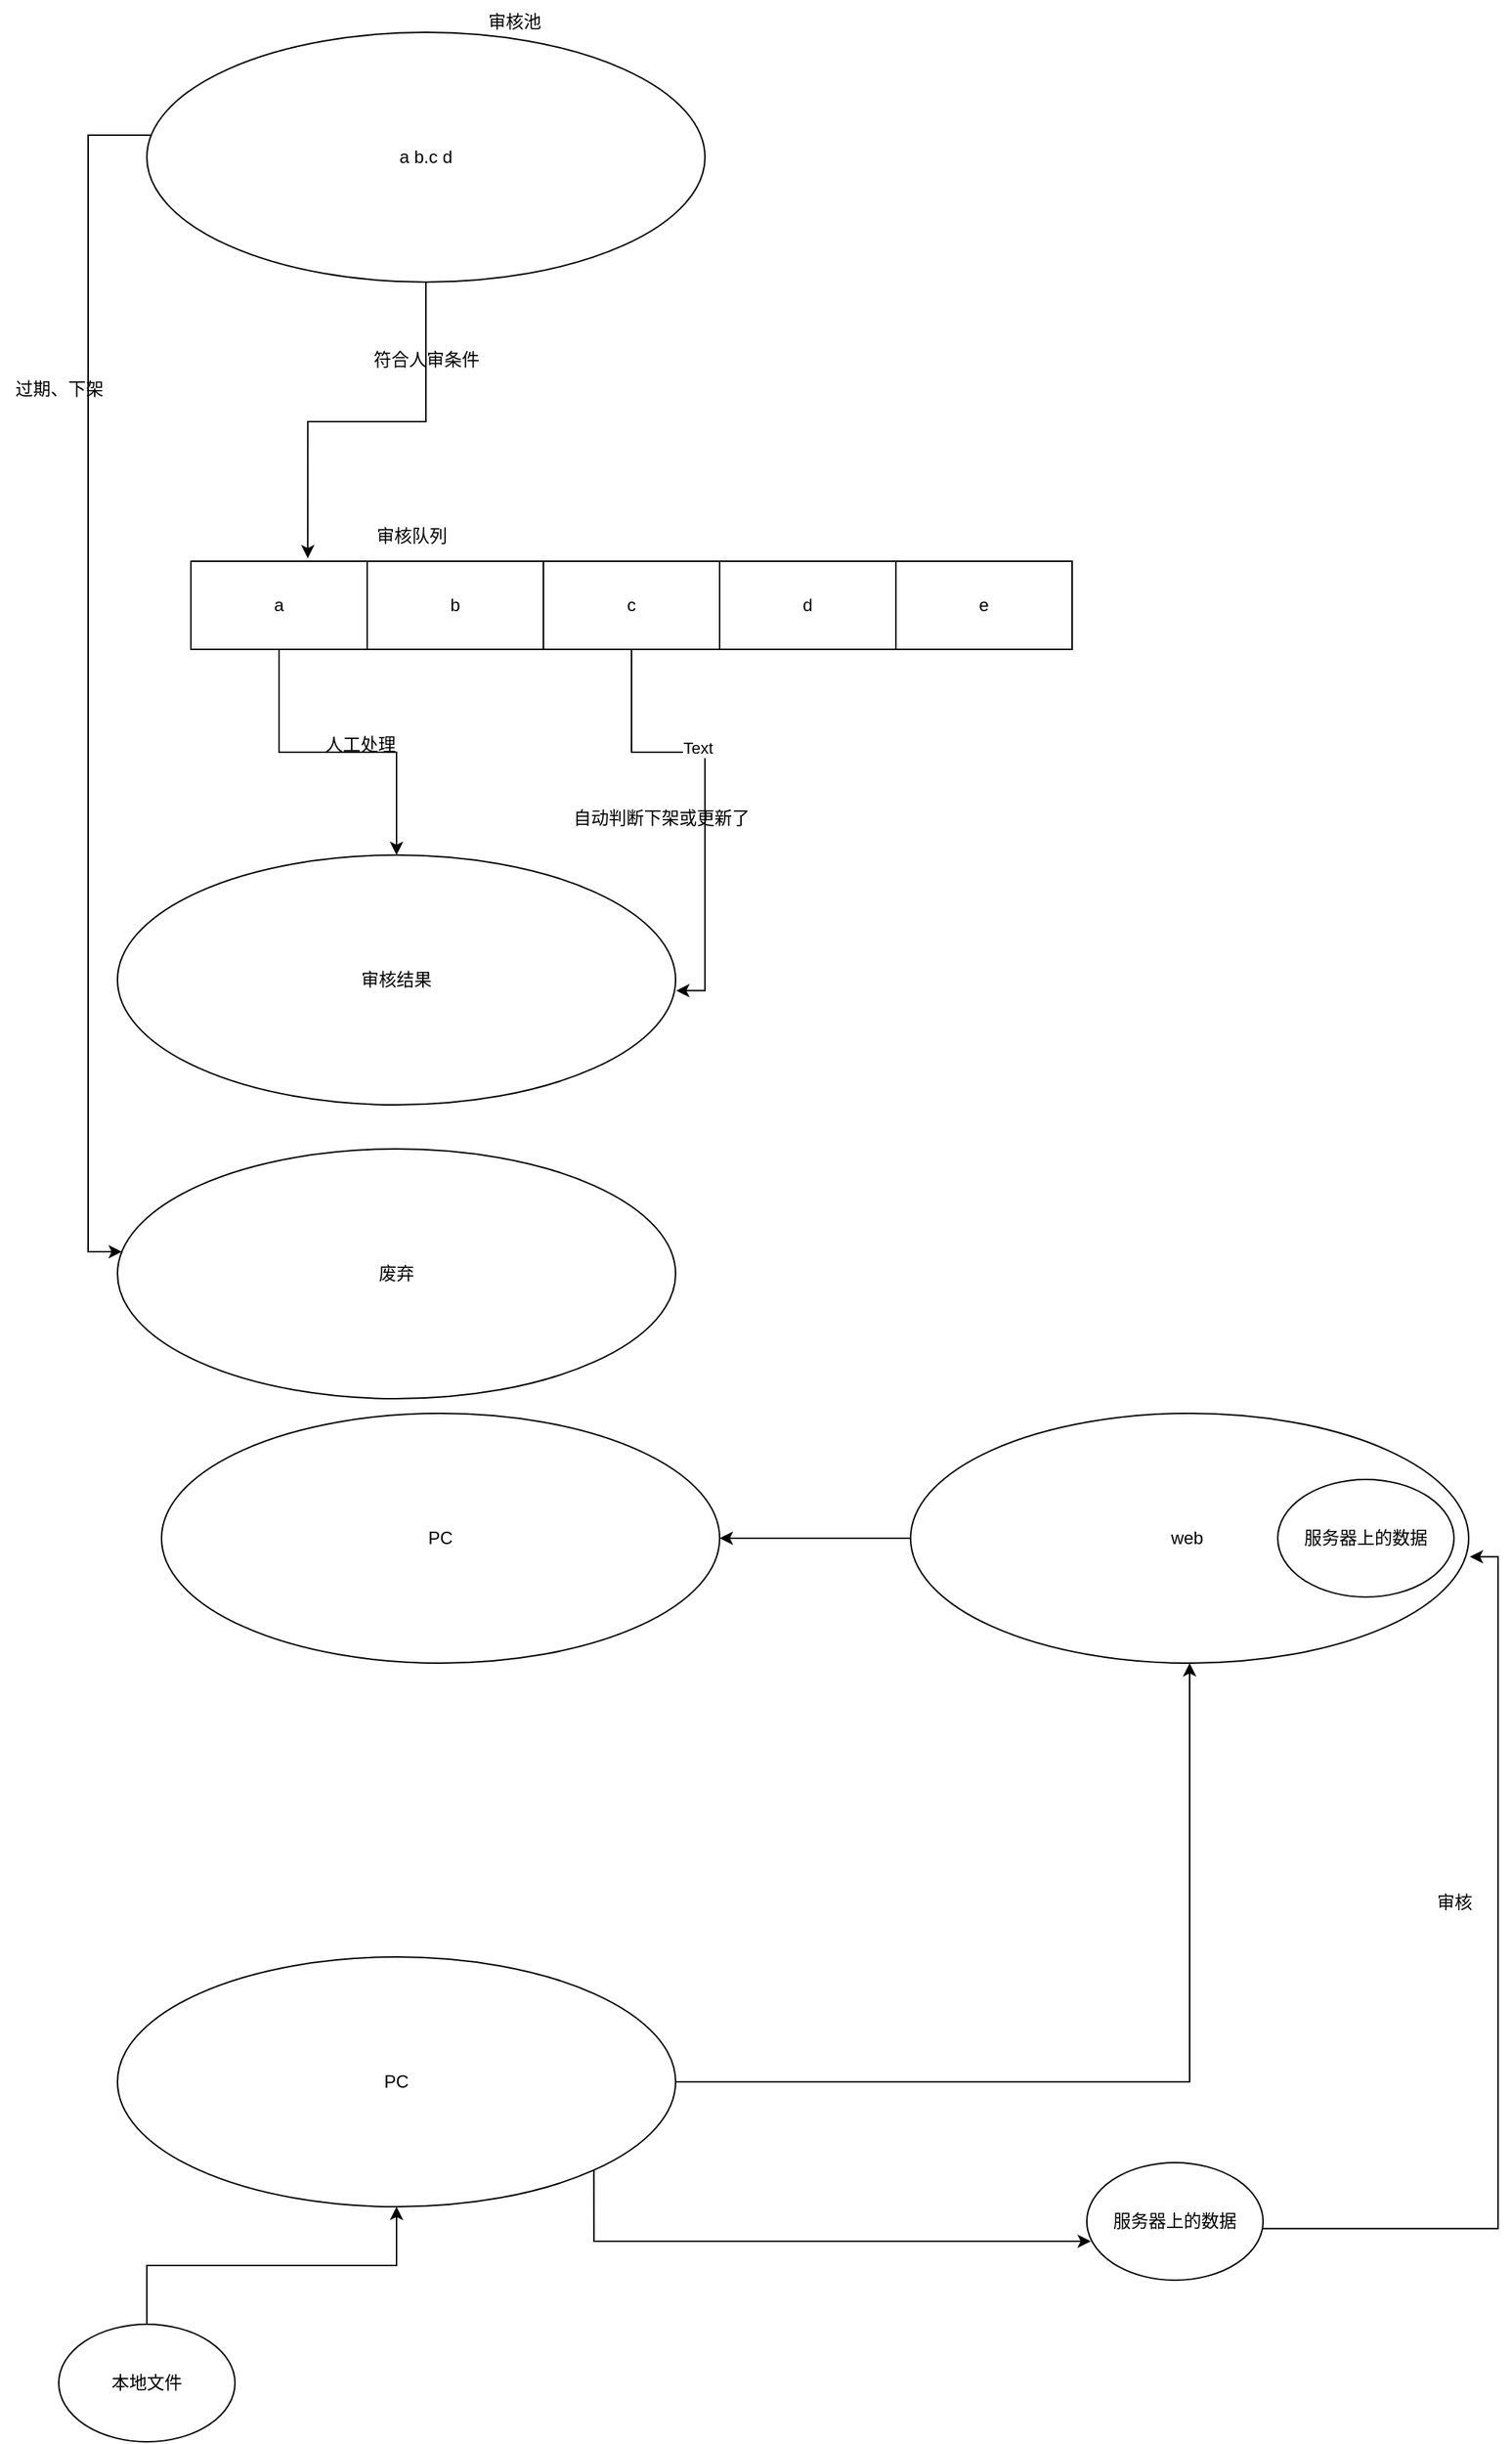 <mxfile version="24.0.6" type="github">
  <diagram name="Page-1" id="76cawYGLzmRTCJIRn4Xe">
    <mxGraphModel dx="1527" dy="888" grid="1" gridSize="10" guides="1" tooltips="1" connect="1" arrows="1" fold="1" page="1" pageScale="1" pageWidth="827" pageHeight="1169" math="0" shadow="0">
      <root>
        <mxCell id="0" />
        <mxCell id="1" parent="0" />
        <mxCell id="PZpXFT_uW1NQQeK_htyu-3" value="b" style="rounded=0;whiteSpace=wrap;html=1;" vertex="1" parent="1">
          <mxGeometry x="270" y="390" width="120" height="60" as="geometry" />
        </mxCell>
        <mxCell id="PZpXFT_uW1NQQeK_htyu-11" style="edgeStyle=orthogonalEdgeStyle;rounded=0;orthogonalLoop=1;jettySize=auto;html=1;" edge="1" parent="1" source="PZpXFT_uW1NQQeK_htyu-4" target="PZpXFT_uW1NQQeK_htyu-10">
          <mxGeometry relative="1" as="geometry" />
        </mxCell>
        <mxCell id="PZpXFT_uW1NQQeK_htyu-4" value="a" style="rounded=0;whiteSpace=wrap;html=1;" vertex="1" parent="1">
          <mxGeometry x="150" y="390" width="120" height="60" as="geometry" />
        </mxCell>
        <mxCell id="PZpXFT_uW1NQQeK_htyu-5" value="c" style="rounded=0;whiteSpace=wrap;html=1;" vertex="1" parent="1">
          <mxGeometry x="390" y="390" width="120" height="60" as="geometry" />
        </mxCell>
        <mxCell id="PZpXFT_uW1NQQeK_htyu-6" value="d" style="rounded=0;whiteSpace=wrap;html=1;" vertex="1" parent="1">
          <mxGeometry x="510" y="390" width="120" height="60" as="geometry" />
        </mxCell>
        <mxCell id="PZpXFT_uW1NQQeK_htyu-7" value="e" style="rounded=0;whiteSpace=wrap;html=1;" vertex="1" parent="1">
          <mxGeometry x="630" y="390" width="120" height="60" as="geometry" />
        </mxCell>
        <mxCell id="PZpXFT_uW1NQQeK_htyu-14" style="edgeStyle=orthogonalEdgeStyle;rounded=0;orthogonalLoop=1;jettySize=auto;html=1;" edge="1" parent="1" source="PZpXFT_uW1NQQeK_htyu-8" target="PZpXFT_uW1NQQeK_htyu-21">
          <mxGeometry relative="1" as="geometry">
            <Array as="points">
              <mxPoint x="80" y="100" />
              <mxPoint x="80" y="860" />
            </Array>
          </mxGeometry>
        </mxCell>
        <mxCell id="PZpXFT_uW1NQQeK_htyu-8" value="a b.c d" style="ellipse;whiteSpace=wrap;html=1;" vertex="1" parent="1">
          <mxGeometry x="120" y="30" width="380" height="170" as="geometry" />
        </mxCell>
        <mxCell id="PZpXFT_uW1NQQeK_htyu-9" style="edgeStyle=orthogonalEdgeStyle;rounded=0;orthogonalLoop=1;jettySize=auto;html=1;entryX=0.663;entryY=-0.033;entryDx=0;entryDy=0;entryPerimeter=0;" edge="1" parent="1" source="PZpXFT_uW1NQQeK_htyu-8" target="PZpXFT_uW1NQQeK_htyu-4">
          <mxGeometry relative="1" as="geometry" />
        </mxCell>
        <mxCell id="PZpXFT_uW1NQQeK_htyu-10" value="审核结果" style="ellipse;whiteSpace=wrap;html=1;" vertex="1" parent="1">
          <mxGeometry x="100" y="590" width="380" height="170" as="geometry" />
        </mxCell>
        <mxCell id="PZpXFT_uW1NQQeK_htyu-12" value="审核池" style="text;html=1;align=center;verticalAlign=middle;resizable=0;points=[];autosize=1;strokeColor=none;fillColor=none;" vertex="1" parent="1">
          <mxGeometry x="340" y="8" width="60" height="30" as="geometry" />
        </mxCell>
        <mxCell id="PZpXFT_uW1NQQeK_htyu-13" value="审核队列" style="text;html=1;align=center;verticalAlign=middle;resizable=0;points=[];autosize=1;strokeColor=none;fillColor=none;" vertex="1" parent="1">
          <mxGeometry x="265" y="358" width="70" height="30" as="geometry" />
        </mxCell>
        <mxCell id="PZpXFT_uW1NQQeK_htyu-15" value="过期、下架" style="text;html=1;align=center;verticalAlign=middle;resizable=0;points=[];autosize=1;strokeColor=none;fillColor=none;" vertex="1" parent="1">
          <mxGeometry x="20" y="258" width="80" height="30" as="geometry" />
        </mxCell>
        <mxCell id="PZpXFT_uW1NQQeK_htyu-16" value="符合人审条件" style="text;html=1;align=center;verticalAlign=middle;resizable=0;points=[];autosize=1;strokeColor=none;fillColor=none;" vertex="1" parent="1">
          <mxGeometry x="260" y="238" width="100" height="30" as="geometry" />
        </mxCell>
        <mxCell id="PZpXFT_uW1NQQeK_htyu-17" style="edgeStyle=orthogonalEdgeStyle;rounded=0;orthogonalLoop=1;jettySize=auto;html=1;exitX=0.5;exitY=1;exitDx=0;exitDy=0;entryX=1.001;entryY=0.543;entryDx=0;entryDy=0;entryPerimeter=0;" edge="1" parent="1" source="PZpXFT_uW1NQQeK_htyu-5" target="PZpXFT_uW1NQQeK_htyu-10">
          <mxGeometry relative="1" as="geometry" />
        </mxCell>
        <mxCell id="PZpXFT_uW1NQQeK_htyu-18" value="Text" style="edgeLabel;html=1;align=center;verticalAlign=middle;resizable=0;points=[];" vertex="1" connectable="0" parent="PZpXFT_uW1NQQeK_htyu-17">
          <mxGeometry x="-0.241" y="3" relative="1" as="geometry">
            <mxPoint as="offset" />
          </mxGeometry>
        </mxCell>
        <mxCell id="PZpXFT_uW1NQQeK_htyu-19" value="人工处理" style="text;html=1;align=center;verticalAlign=middle;resizable=0;points=[];autosize=1;strokeColor=none;fillColor=none;" vertex="1" parent="1">
          <mxGeometry x="230" y="500" width="70" height="30" as="geometry" />
        </mxCell>
        <mxCell id="PZpXFT_uW1NQQeK_htyu-20" value="自动判断下架或更新了" style="text;html=1;align=center;verticalAlign=middle;resizable=0;points=[];autosize=1;strokeColor=none;fillColor=none;" vertex="1" parent="1">
          <mxGeometry x="400" y="550" width="140" height="30" as="geometry" />
        </mxCell>
        <mxCell id="PZpXFT_uW1NQQeK_htyu-21" value="废弃" style="ellipse;whiteSpace=wrap;html=1;" vertex="1" parent="1">
          <mxGeometry x="100" y="790" width="380" height="170" as="geometry" />
        </mxCell>
        <mxCell id="PZpXFT_uW1NQQeK_htyu-24" style="edgeStyle=orthogonalEdgeStyle;rounded=0;orthogonalLoop=1;jettySize=auto;html=1;" edge="1" parent="1" source="PZpXFT_uW1NQQeK_htyu-22" target="PZpXFT_uW1NQQeK_htyu-23">
          <mxGeometry relative="1" as="geometry" />
        </mxCell>
        <mxCell id="PZpXFT_uW1NQQeK_htyu-22" value="PC" style="ellipse;whiteSpace=wrap;html=1;" vertex="1" parent="1">
          <mxGeometry x="100" y="1340" width="380" height="170" as="geometry" />
        </mxCell>
        <mxCell id="PZpXFT_uW1NQQeK_htyu-26" style="edgeStyle=orthogonalEdgeStyle;rounded=0;orthogonalLoop=1;jettySize=auto;html=1;" edge="1" parent="1" source="PZpXFT_uW1NQQeK_htyu-23" target="PZpXFT_uW1NQQeK_htyu-25">
          <mxGeometry relative="1" as="geometry" />
        </mxCell>
        <mxCell id="PZpXFT_uW1NQQeK_htyu-23" value="web&amp;nbsp;" style="ellipse;whiteSpace=wrap;html=1;" vertex="1" parent="1">
          <mxGeometry x="640" y="970" width="380" height="170" as="geometry" />
        </mxCell>
        <mxCell id="PZpXFT_uW1NQQeK_htyu-25" value="PC" style="ellipse;whiteSpace=wrap;html=1;" vertex="1" parent="1">
          <mxGeometry x="130" y="970" width="380" height="170" as="geometry" />
        </mxCell>
        <mxCell id="PZpXFT_uW1NQQeK_htyu-28" style="edgeStyle=orthogonalEdgeStyle;rounded=0;orthogonalLoop=1;jettySize=auto;html=1;" edge="1" parent="1" source="PZpXFT_uW1NQQeK_htyu-27" target="PZpXFT_uW1NQQeK_htyu-22">
          <mxGeometry relative="1" as="geometry" />
        </mxCell>
        <mxCell id="PZpXFT_uW1NQQeK_htyu-27" value="本地文件" style="ellipse;whiteSpace=wrap;html=1;" vertex="1" parent="1">
          <mxGeometry x="60" y="1590" width="120" height="80" as="geometry" />
        </mxCell>
        <mxCell id="PZpXFT_uW1NQQeK_htyu-29" value="服务器上的数据" style="ellipse;whiteSpace=wrap;html=1;" vertex="1" parent="1">
          <mxGeometry x="890" y="1015" width="120" height="80" as="geometry" />
        </mxCell>
        <mxCell id="PZpXFT_uW1NQQeK_htyu-32" style="edgeStyle=orthogonalEdgeStyle;rounded=0;orthogonalLoop=1;jettySize=auto;html=1;entryX=1.002;entryY=0.574;entryDx=0;entryDy=0;entryPerimeter=0;" edge="1" parent="1" target="PZpXFT_uW1NQQeK_htyu-23">
          <mxGeometry relative="1" as="geometry">
            <mxPoint x="880" y="1524.9" as="sourcePoint" />
            <mxPoint x="1024.35" y="1160.004" as="targetPoint" />
            <Array as="points">
              <mxPoint x="1040" y="1525" />
              <mxPoint x="1040" y="1068" />
            </Array>
          </mxGeometry>
        </mxCell>
        <mxCell id="PZpXFT_uW1NQQeK_htyu-30" value="服务器上的数据" style="ellipse;whiteSpace=wrap;html=1;" vertex="1" parent="1">
          <mxGeometry x="760" y="1480" width="120" height="80" as="geometry" />
        </mxCell>
        <mxCell id="PZpXFT_uW1NQQeK_htyu-31" style="edgeStyle=orthogonalEdgeStyle;rounded=0;orthogonalLoop=1;jettySize=auto;html=1;exitX=1;exitY=1;exitDx=0;exitDy=0;entryX=0.023;entryY=0.669;entryDx=0;entryDy=0;entryPerimeter=0;" edge="1" parent="1" source="PZpXFT_uW1NQQeK_htyu-22" target="PZpXFT_uW1NQQeK_htyu-30">
          <mxGeometry relative="1" as="geometry">
            <Array as="points">
              <mxPoint x="424" y="1534" />
            </Array>
          </mxGeometry>
        </mxCell>
        <mxCell id="PZpXFT_uW1NQQeK_htyu-33" value="审核" style="text;html=1;align=center;verticalAlign=middle;resizable=0;points=[];autosize=1;strokeColor=none;fillColor=none;" vertex="1" parent="1">
          <mxGeometry x="985" y="1288" width="50" height="30" as="geometry" />
        </mxCell>
      </root>
    </mxGraphModel>
  </diagram>
</mxfile>
